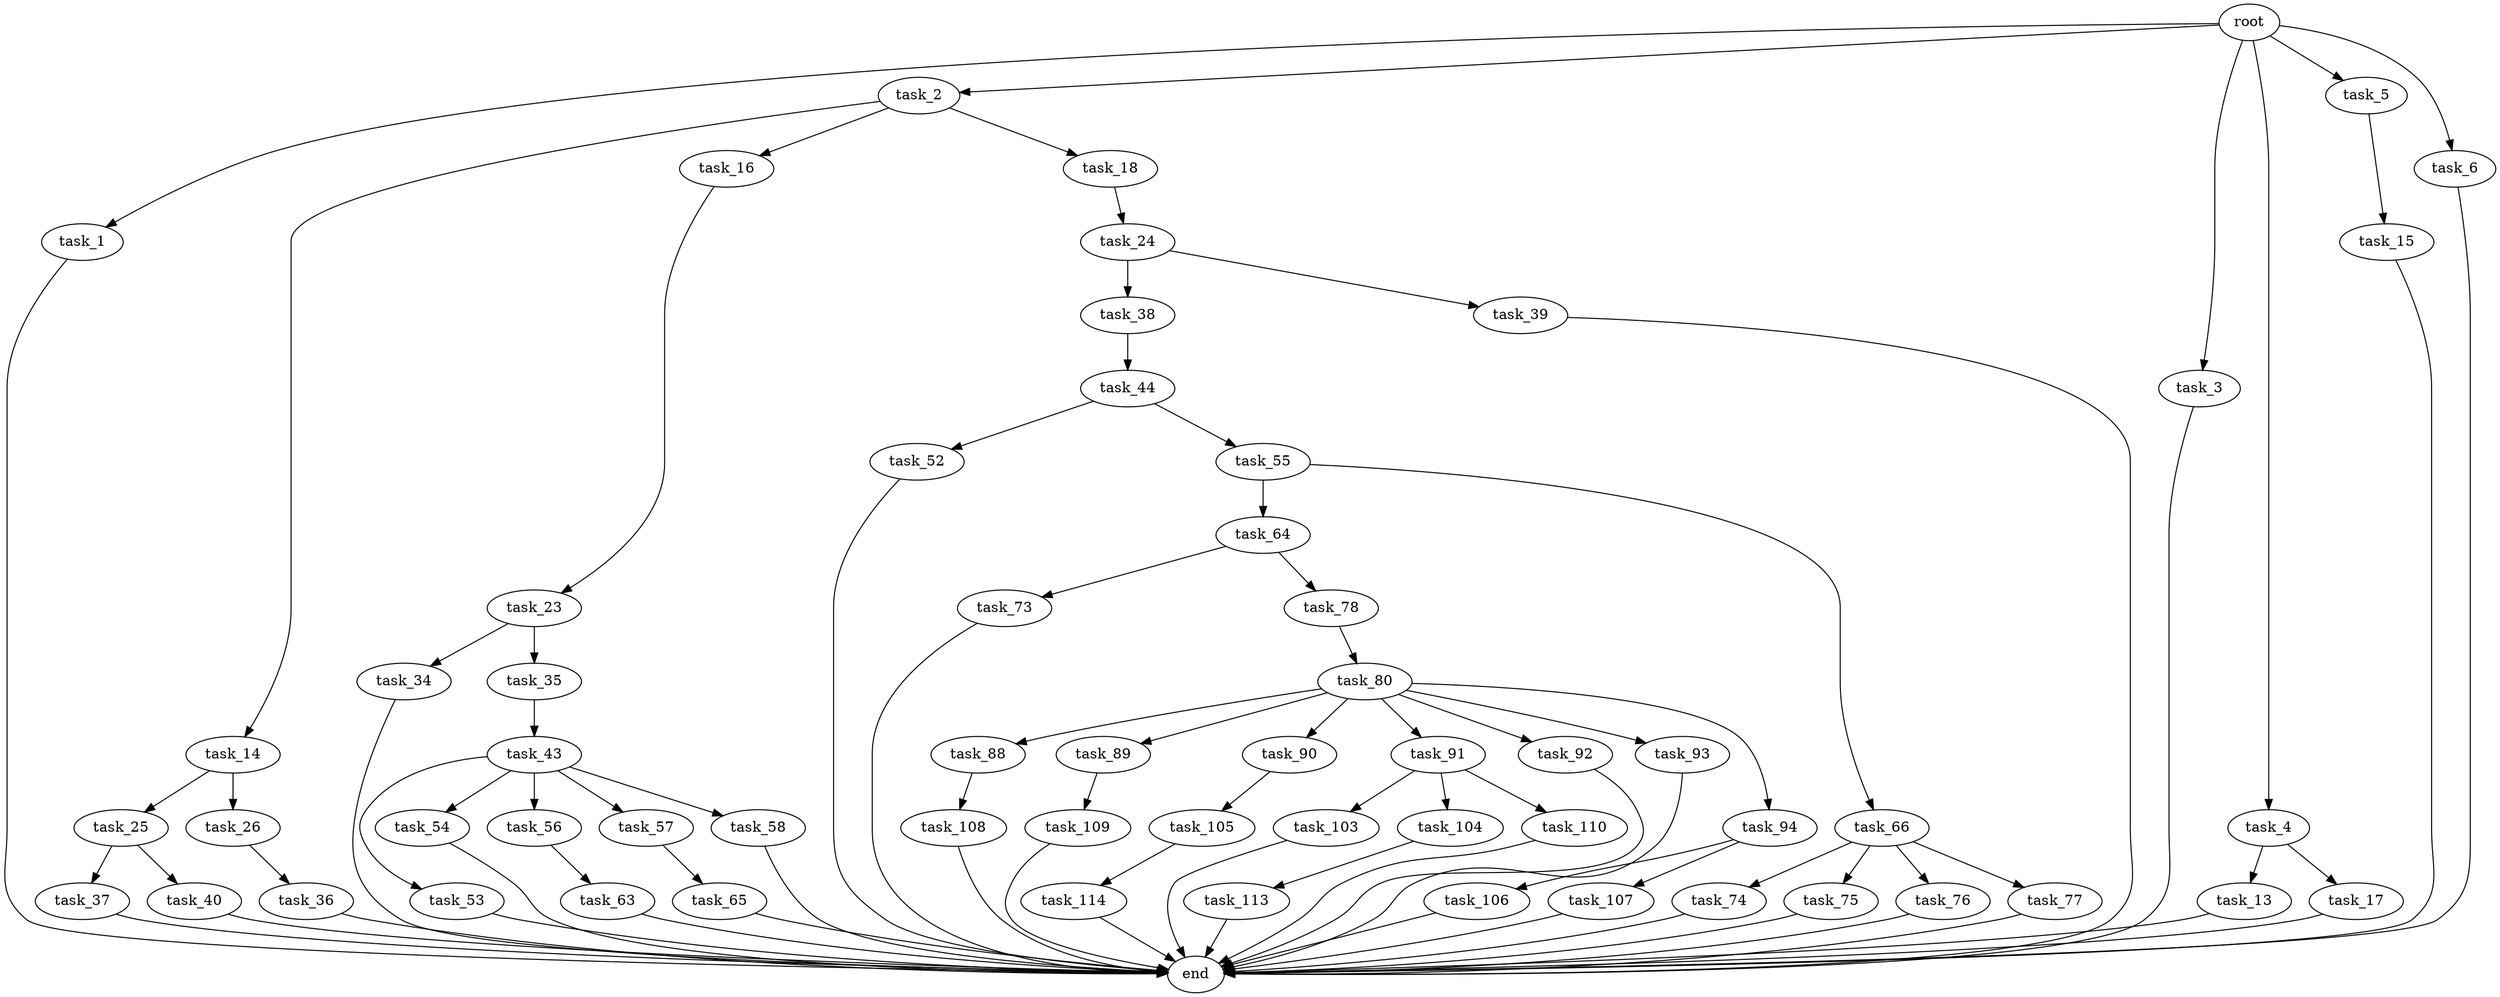 digraph G {
  root [size="0.000000"];
  task_1 [size="12250332522.000000"];
  task_2 [size="18015012298.000000"];
  task_3 [size="231928233984.000000"];
  task_4 [size="786765196725.000000"];
  task_5 [size="549755813888.000000"];
  task_6 [size="1485972589.000000"];
  task_13 [size="549755813888.000000"];
  task_14 [size="72758425530.000000"];
  task_15 [size="22466171073.000000"];
  task_16 [size="399943200438.000000"];
  task_17 [size="830688076864.000000"];
  task_18 [size="3387359029.000000"];
  task_23 [size="549755813888.000000"];
  task_24 [size="303137037148.000000"];
  task_25 [size="146040524275.000000"];
  task_26 [size="68719476736.000000"];
  task_34 [size="782757789696.000000"];
  task_35 [size="549755813888.000000"];
  task_36 [size="626193750567.000000"];
  task_37 [size="368293445632.000000"];
  task_38 [size="75414144975.000000"];
  task_39 [size="368293445632.000000"];
  task_40 [size="549755813888.000000"];
  task_43 [size="8589934592.000000"];
  task_44 [size="231928233984.000000"];
  task_52 [size="1073741824000.000000"];
  task_53 [size="72431148656.000000"];
  task_54 [size="134217728000.000000"];
  task_55 [size="822469046653.000000"];
  task_56 [size="60479660795.000000"];
  task_57 [size="1056493668.000000"];
  task_58 [size="782757789696.000000"];
  task_63 [size="1254656199.000000"];
  task_64 [size="21208512300.000000"];
  task_65 [size="2659506135.000000"];
  task_66 [size="231928233984.000000"];
  task_73 [size="1073741824000.000000"];
  task_74 [size="28991029248.000000"];
  task_75 [size="1073741824000.000000"];
  task_76 [size="6493091018.000000"];
  task_77 [size="5217252260.000000"];
  task_78 [size="3283477958.000000"];
  task_80 [size="231928233984.000000"];
  task_88 [size="565650569584.000000"];
  task_89 [size="134217728000.000000"];
  task_90 [size="32511363937.000000"];
  task_91 [size="782757789696.000000"];
  task_92 [size="37202502078.000000"];
  task_93 [size="368293445632.000000"];
  task_94 [size="231928233984.000000"];
  task_103 [size="1826899168.000000"];
  task_104 [size="28991029248.000000"];
  task_105 [size="28991029248.000000"];
  task_106 [size="134217728000.000000"];
  task_107 [size="137683977660.000000"];
  task_108 [size="28991029248.000000"];
  task_109 [size="841187871211.000000"];
  task_110 [size="463572718251.000000"];
  task_113 [size="368293445632.000000"];
  task_114 [size="549755813888.000000"];
  end [size="0.000000"];

  root -> task_1 [size="1.000000"];
  root -> task_2 [size="1.000000"];
  root -> task_3 [size="1.000000"];
  root -> task_4 [size="1.000000"];
  root -> task_5 [size="1.000000"];
  root -> task_6 [size="1.000000"];
  task_1 -> end [size="1.000000"];
  task_2 -> task_14 [size="411041792.000000"];
  task_2 -> task_16 [size="411041792.000000"];
  task_2 -> task_18 [size="411041792.000000"];
  task_3 -> end [size="1.000000"];
  task_4 -> task_13 [size="536870912.000000"];
  task_4 -> task_17 [size="536870912.000000"];
  task_5 -> task_15 [size="536870912.000000"];
  task_6 -> end [size="1.000000"];
  task_13 -> end [size="1.000000"];
  task_14 -> task_25 [size="134217728.000000"];
  task_14 -> task_26 [size="134217728.000000"];
  task_15 -> end [size="1.000000"];
  task_16 -> task_23 [size="536870912.000000"];
  task_17 -> end [size="1.000000"];
  task_18 -> task_24 [size="75497472.000000"];
  task_23 -> task_34 [size="536870912.000000"];
  task_23 -> task_35 [size="536870912.000000"];
  task_24 -> task_38 [size="301989888.000000"];
  task_24 -> task_39 [size="301989888.000000"];
  task_25 -> task_37 [size="134217728.000000"];
  task_25 -> task_40 [size="134217728.000000"];
  task_26 -> task_36 [size="134217728.000000"];
  task_34 -> end [size="1.000000"];
  task_35 -> task_43 [size="536870912.000000"];
  task_36 -> end [size="1.000000"];
  task_37 -> end [size="1.000000"];
  task_38 -> task_44 [size="75497472.000000"];
  task_39 -> end [size="1.000000"];
  task_40 -> end [size="1.000000"];
  task_43 -> task_53 [size="33554432.000000"];
  task_43 -> task_54 [size="33554432.000000"];
  task_43 -> task_56 [size="33554432.000000"];
  task_43 -> task_57 [size="33554432.000000"];
  task_43 -> task_58 [size="33554432.000000"];
  task_44 -> task_52 [size="301989888.000000"];
  task_44 -> task_55 [size="301989888.000000"];
  task_52 -> end [size="1.000000"];
  task_53 -> end [size="1.000000"];
  task_54 -> end [size="1.000000"];
  task_55 -> task_64 [size="536870912.000000"];
  task_55 -> task_66 [size="536870912.000000"];
  task_56 -> task_63 [size="75497472.000000"];
  task_57 -> task_65 [size="33554432.000000"];
  task_58 -> end [size="1.000000"];
  task_63 -> end [size="1.000000"];
  task_64 -> task_73 [size="411041792.000000"];
  task_64 -> task_78 [size="411041792.000000"];
  task_65 -> end [size="1.000000"];
  task_66 -> task_74 [size="301989888.000000"];
  task_66 -> task_75 [size="301989888.000000"];
  task_66 -> task_76 [size="301989888.000000"];
  task_66 -> task_77 [size="301989888.000000"];
  task_73 -> end [size="1.000000"];
  task_74 -> end [size="1.000000"];
  task_75 -> end [size="1.000000"];
  task_76 -> end [size="1.000000"];
  task_77 -> end [size="1.000000"];
  task_78 -> task_80 [size="75497472.000000"];
  task_80 -> task_88 [size="301989888.000000"];
  task_80 -> task_89 [size="301989888.000000"];
  task_80 -> task_90 [size="301989888.000000"];
  task_80 -> task_91 [size="301989888.000000"];
  task_80 -> task_92 [size="301989888.000000"];
  task_80 -> task_93 [size="301989888.000000"];
  task_80 -> task_94 [size="301989888.000000"];
  task_88 -> task_108 [size="679477248.000000"];
  task_89 -> task_109 [size="209715200.000000"];
  task_90 -> task_105 [size="33554432.000000"];
  task_91 -> task_103 [size="679477248.000000"];
  task_91 -> task_104 [size="679477248.000000"];
  task_91 -> task_110 [size="679477248.000000"];
  task_92 -> end [size="1.000000"];
  task_93 -> end [size="1.000000"];
  task_94 -> task_106 [size="301989888.000000"];
  task_94 -> task_107 [size="301989888.000000"];
  task_103 -> end [size="1.000000"];
  task_104 -> task_113 [size="75497472.000000"];
  task_105 -> task_114 [size="75497472.000000"];
  task_106 -> end [size="1.000000"];
  task_107 -> end [size="1.000000"];
  task_108 -> end [size="1.000000"];
  task_109 -> end [size="1.000000"];
  task_110 -> end [size="1.000000"];
  task_113 -> end [size="1.000000"];
  task_114 -> end [size="1.000000"];
}
